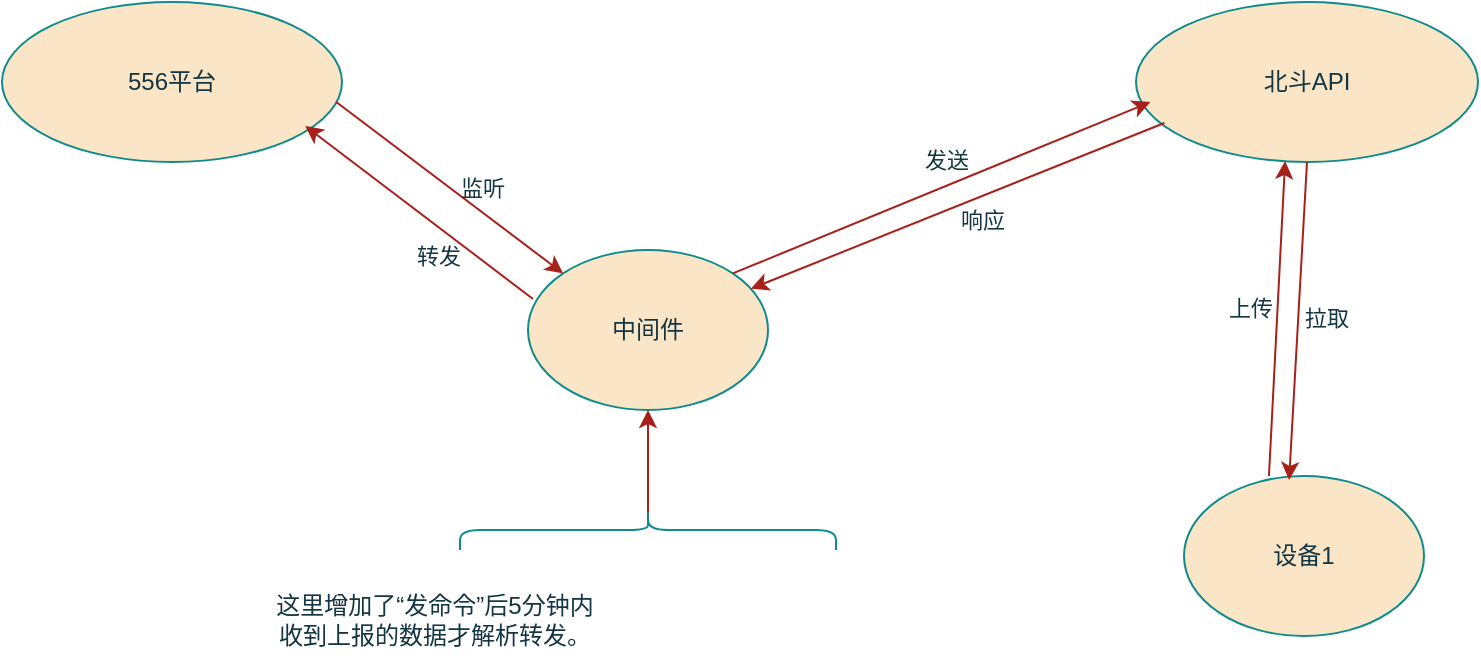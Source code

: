 <mxfile version="26.2.13">
  <diagram id="5jEfxVwqZtwkkLB00oML" name="Page-1">
    <mxGraphModel dx="1748" dy="971" grid="0" gridSize="10" guides="1" tooltips="1" connect="1" arrows="1" fold="1" page="0" pageScale="1" pageWidth="827" pageHeight="1169" math="0" shadow="0">
      <root>
        <mxCell id="0" />
        <mxCell id="1" parent="0" />
        <mxCell id="sxp22dgJaoITWx5tHbdO-2" value="北斗API" style="ellipse;whiteSpace=wrap;html=1;labelBackgroundColor=none;fillColor=#FAE5C7;strokeColor=#0F8B8D;fontColor=#143642;" parent="1" vertex="1">
          <mxGeometry x="39" y="-247" width="171" height="80" as="geometry" />
        </mxCell>
        <mxCell id="sxp22dgJaoITWx5tHbdO-3" value="设备1" style="ellipse;whiteSpace=wrap;html=1;labelBackgroundColor=none;fillColor=#FAE5C7;strokeColor=#0F8B8D;fontColor=#143642;" parent="1" vertex="1">
          <mxGeometry x="63" y="-10" width="120" height="80" as="geometry" />
        </mxCell>
        <mxCell id="sxp22dgJaoITWx5tHbdO-5" value="中间件" style="ellipse;whiteSpace=wrap;html=1;labelBackgroundColor=none;fillColor=#FAE5C7;strokeColor=#0F8B8D;fontColor=#143642;" parent="1" vertex="1">
          <mxGeometry x="-265" y="-123" width="120" height="80" as="geometry" />
        </mxCell>
        <mxCell id="sxp22dgJaoITWx5tHbdO-6" value="556平台" style="ellipse;whiteSpace=wrap;html=1;labelBackgroundColor=none;fillColor=#FAE5C7;strokeColor=#0F8B8D;fontColor=#143642;" parent="1" vertex="1">
          <mxGeometry x="-528" y="-247" width="170" height="80" as="geometry" />
        </mxCell>
        <mxCell id="sxp22dgJaoITWx5tHbdO-9" value="" style="endArrow=classic;html=1;rounded=0;entryX=0.892;entryY=0.775;entryDx=0;entryDy=0;entryPerimeter=0;exitX=0.021;exitY=0.306;exitDx=0;exitDy=0;exitPerimeter=0;labelBackgroundColor=none;strokeColor=#A8201A;fontColor=default;" parent="1" source="sxp22dgJaoITWx5tHbdO-5" target="sxp22dgJaoITWx5tHbdO-6" edge="1">
          <mxGeometry width="50" height="50" relative="1" as="geometry">
            <mxPoint x="-451" y="-36" as="sourcePoint" />
            <mxPoint x="-401" y="-86" as="targetPoint" />
          </mxGeometry>
        </mxCell>
        <mxCell id="sxp22dgJaoITWx5tHbdO-20" value="转发" style="edgeLabel;html=1;align=center;verticalAlign=middle;resizable=0;points=[];labelBackgroundColor=none;fontColor=#143642;" parent="sxp22dgJaoITWx5tHbdO-9" vertex="1" connectable="0">
          <mxGeometry x="-0.15" y="-1" relative="1" as="geometry">
            <mxPoint y="16" as="offset" />
          </mxGeometry>
        </mxCell>
        <mxCell id="sxp22dgJaoITWx5tHbdO-10" value="" style="endArrow=classic;html=1;rounded=0;exitX=0.983;exitY=0.625;exitDx=0;exitDy=0;exitPerimeter=0;entryX=0;entryY=0;entryDx=0;entryDy=0;labelBackgroundColor=none;strokeColor=#A8201A;fontColor=default;" parent="1" source="sxp22dgJaoITWx5tHbdO-6" target="sxp22dgJaoITWx5tHbdO-5" edge="1">
          <mxGeometry width="50" height="50" relative="1" as="geometry">
            <mxPoint x="-426" y="-15" as="sourcePoint" />
            <mxPoint x="-255" y="-111" as="targetPoint" />
          </mxGeometry>
        </mxCell>
        <mxCell id="sxp22dgJaoITWx5tHbdO-19" value="监听" style="edgeLabel;html=1;align=center;verticalAlign=middle;resizable=0;points=[];labelBackgroundColor=none;fontColor=#143642;" parent="sxp22dgJaoITWx5tHbdO-10" vertex="1" connectable="0">
          <mxGeometry x="0.289" y="-1" relative="1" as="geometry">
            <mxPoint y="-13" as="offset" />
          </mxGeometry>
        </mxCell>
        <mxCell id="sxp22dgJaoITWx5tHbdO-13" value="" style="endArrow=classic;html=1;rounded=0;entryX=0.436;entryY=0.994;entryDx=0;entryDy=0;exitX=0.354;exitY=0;exitDx=0;exitDy=0;exitPerimeter=0;entryPerimeter=0;labelBackgroundColor=none;strokeColor=#A8201A;fontColor=default;" parent="1" source="sxp22dgJaoITWx5tHbdO-3" target="sxp22dgJaoITWx5tHbdO-2" edge="1">
          <mxGeometry width="50" height="50" relative="1" as="geometry">
            <mxPoint x="209" y="-57" as="sourcePoint" />
            <mxPoint x="104" y="-141" as="targetPoint" />
          </mxGeometry>
        </mxCell>
        <mxCell id="sxp22dgJaoITWx5tHbdO-27" value="上传" style="edgeLabel;html=1;align=center;verticalAlign=middle;resizable=0;points=[];labelBackgroundColor=none;fontColor=#143642;" parent="sxp22dgJaoITWx5tHbdO-13" vertex="1" connectable="0">
          <mxGeometry x="0.069" y="2" relative="1" as="geometry">
            <mxPoint x="-12" as="offset" />
          </mxGeometry>
        </mxCell>
        <mxCell id="sxp22dgJaoITWx5tHbdO-14" value="" style="endArrow=classic;html=1;rounded=0;exitX=0.5;exitY=1;exitDx=0;exitDy=0;entryX=0.438;entryY=0.025;entryDx=0;entryDy=0;entryPerimeter=0;labelBackgroundColor=none;strokeColor=#A8201A;fontColor=default;" parent="1" source="sxp22dgJaoITWx5tHbdO-2" target="sxp22dgJaoITWx5tHbdO-3" edge="1">
          <mxGeometry width="50" height="50" relative="1" as="geometry">
            <mxPoint x="134" y="-170" as="sourcePoint" />
            <mxPoint x="118" y="-17" as="targetPoint" />
          </mxGeometry>
        </mxCell>
        <mxCell id="sxp22dgJaoITWx5tHbdO-26" value="拉取" style="edgeLabel;html=1;align=center;verticalAlign=middle;resizable=0;points=[];labelBackgroundColor=none;fontColor=#143642;" parent="sxp22dgJaoITWx5tHbdO-14" vertex="1" connectable="0">
          <mxGeometry x="-0.021" y="-2" relative="1" as="geometry">
            <mxPoint x="16" as="offset" />
          </mxGeometry>
        </mxCell>
        <mxCell id="sxp22dgJaoITWx5tHbdO-15" value="" style="endArrow=classic;html=1;rounded=0;exitX=0.083;exitY=0.756;exitDx=0;exitDy=0;exitPerimeter=0;labelBackgroundColor=none;strokeColor=#A8201A;fontColor=default;" parent="1" source="sxp22dgJaoITWx5tHbdO-2" target="sxp22dgJaoITWx5tHbdO-5" edge="1">
          <mxGeometry width="50" height="50" relative="1" as="geometry">
            <mxPoint x="-4" y="-128" as="sourcePoint" />
            <mxPoint x="-101" y="-208" as="targetPoint" />
          </mxGeometry>
        </mxCell>
        <mxCell id="sxp22dgJaoITWx5tHbdO-21" value="响应" style="edgeLabel;html=1;align=center;verticalAlign=middle;resizable=0;points=[];labelBackgroundColor=none;fontColor=#143642;" parent="sxp22dgJaoITWx5tHbdO-15" vertex="1" connectable="0">
          <mxGeometry x="-0.117" y="-1" relative="1" as="geometry">
            <mxPoint y="13" as="offset" />
          </mxGeometry>
        </mxCell>
        <mxCell id="sxp22dgJaoITWx5tHbdO-16" value="" style="endArrow=classic;html=1;rounded=0;exitX=1;exitY=0;exitDx=0;exitDy=0;entryX=0.042;entryY=0.625;entryDx=0;entryDy=0;entryPerimeter=0;labelBackgroundColor=none;strokeColor=#A8201A;fontColor=default;" parent="1" source="sxp22dgJaoITWx5tHbdO-5" target="sxp22dgJaoITWx5tHbdO-2" edge="1">
          <mxGeometry width="50" height="50" relative="1" as="geometry">
            <mxPoint x="-102" y="-226" as="sourcePoint" />
            <mxPoint x="3" y="-140" as="targetPoint" />
          </mxGeometry>
        </mxCell>
        <mxCell id="sxp22dgJaoITWx5tHbdO-24" value="发送" style="edgeLabel;html=1;align=center;verticalAlign=middle;resizable=0;points=[];labelBackgroundColor=none;fontColor=#143642;" parent="sxp22dgJaoITWx5tHbdO-16" vertex="1" connectable="0">
          <mxGeometry x="0.025" y="1" relative="1" as="geometry">
            <mxPoint y="-12" as="offset" />
          </mxGeometry>
        </mxCell>
        <mxCell id="xRpIABg2I_OMiTRP1_z1-4" value="这里增加了“发命令”后5分钟内&lt;div&gt;收到上报的数据才解析转发。&lt;/div&gt;" style="text;html=1;align=center;verticalAlign=middle;resizable=0;points=[];autosize=1;strokeColor=none;fillColor=none;labelBackgroundColor=none;fontColor=#143642;" vertex="1" parent="1">
          <mxGeometry x="-401" y="41" width="177" height="41" as="geometry" />
        </mxCell>
        <mxCell id="xRpIABg2I_OMiTRP1_z1-9" style="edgeStyle=orthogonalEdgeStyle;rounded=0;orthogonalLoop=1;jettySize=auto;html=1;exitX=0.1;exitY=0.5;exitDx=0;exitDy=0;exitPerimeter=0;entryX=0.5;entryY=1;entryDx=0;entryDy=0;strokeColor=#A8201A;fontColor=#143642;fillColor=#FAE5C7;" edge="1" parent="1" source="xRpIABg2I_OMiTRP1_z1-7" target="sxp22dgJaoITWx5tHbdO-5">
          <mxGeometry relative="1" as="geometry" />
        </mxCell>
        <mxCell id="xRpIABg2I_OMiTRP1_z1-7" value="" style="shape=curlyBracket;whiteSpace=wrap;html=1;rounded=1;labelPosition=left;verticalLabelPosition=middle;align=right;verticalAlign=middle;strokeColor=#0F8B8D;fontColor=#143642;fillColor=#FAE5C7;rotation=90;" vertex="1" parent="1">
          <mxGeometry x="-215" y="-77" width="20" height="188" as="geometry" />
        </mxCell>
      </root>
    </mxGraphModel>
  </diagram>
</mxfile>
